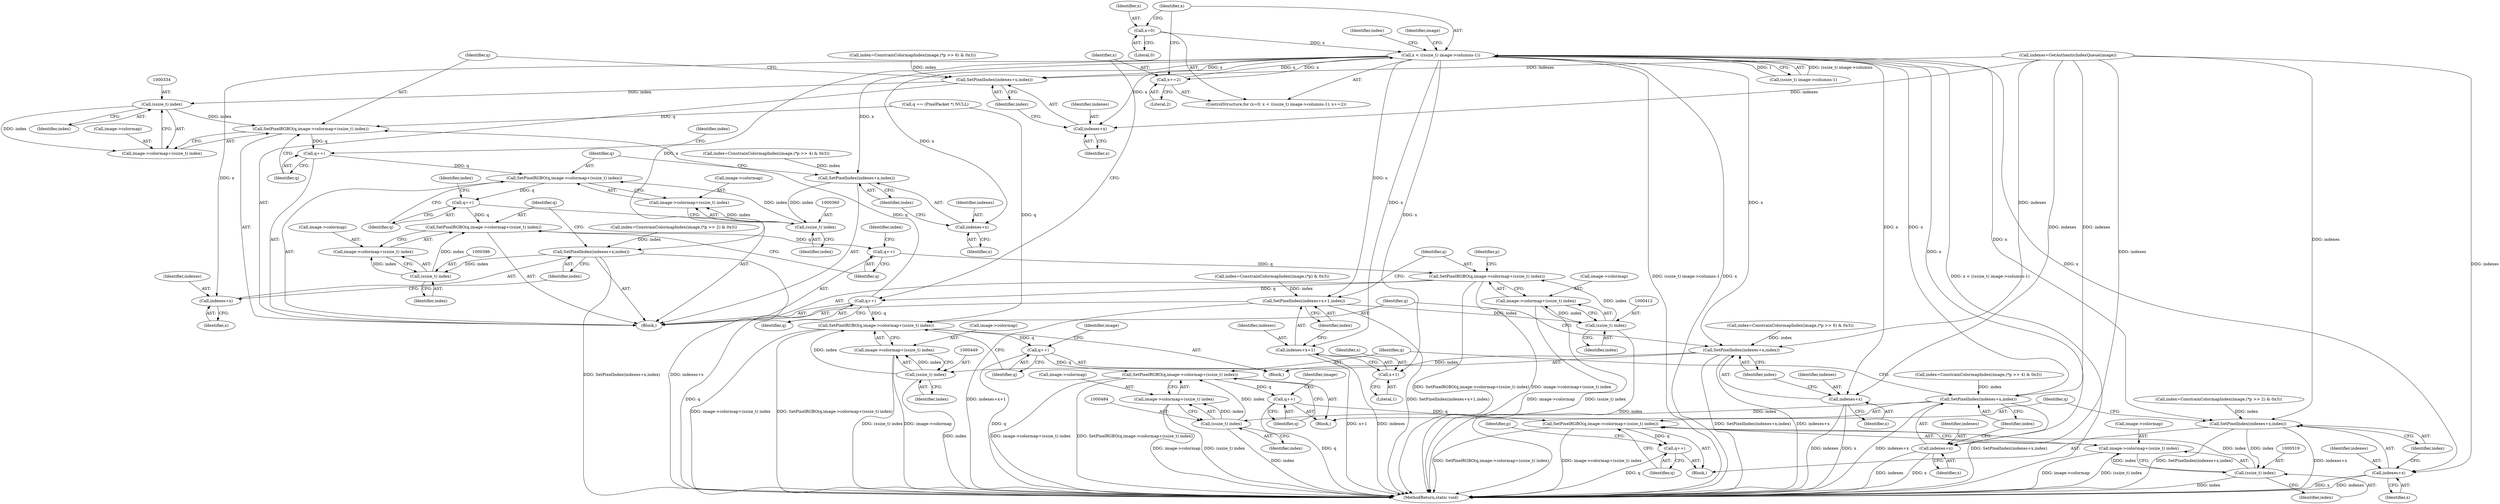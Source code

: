 digraph "1_ImageMagick_b6ae2f9e0ab13343c0281732d479757a8e8979c7@del" {
"1000296" [label="(Call,x=0)"];
"1000299" [label="(Call,x < ((ssize_t) image->columns-1))"];
"1000308" [label="(Call,x+=2)"];
"1000322" [label="(Call,SetPixelIndex(indexes+x,index))"];
"1000333" [label="(Call,(ssize_t) index)"];
"1000327" [label="(Call,SetPixelRGBO(q,image->colormap+(ssize_t) index))"];
"1000336" [label="(Call,q++)"];
"1000353" [label="(Call,SetPixelRGBO(q,image->colormap+(ssize_t) index))"];
"1000362" [label="(Call,q++)"];
"1000379" [label="(Call,SetPixelRGBO(q,image->colormap+(ssize_t) index))"];
"1000388" [label="(Call,q++)"];
"1000405" [label="(Call,SetPixelRGBO(q,image->colormap+(ssize_t) index))"];
"1000416" [label="(Call,q++)"];
"1000442" [label="(Call,SetPixelRGBO(q,image->colormap+(ssize_t) index))"];
"1000451" [label="(Call,q++)"];
"1000477" [label="(Call,SetPixelRGBO(q,image->colormap+(ssize_t) index))"];
"1000486" [label="(Call,q++)"];
"1000512" [label="(Call,SetPixelRGBO(q,image->colormap+(ssize_t) index))"];
"1000521" [label="(Call,q++)"];
"1000329" [label="(Call,image->colormap+(ssize_t) index)"];
"1000323" [label="(Call,indexes+x)"];
"1000348" [label="(Call,SetPixelIndex(indexes+x,index))"];
"1000359" [label="(Call,(ssize_t) index)"];
"1000355" [label="(Call,image->colormap+(ssize_t) index)"];
"1000349" [label="(Call,indexes+x)"];
"1000374" [label="(Call,SetPixelIndex(indexes+x,index))"];
"1000385" [label="(Call,(ssize_t) index)"];
"1000381" [label="(Call,image->colormap+(ssize_t) index)"];
"1000375" [label="(Call,indexes+x)"];
"1000398" [label="(Call,SetPixelIndex(indexes+x+1,index))"];
"1000411" [label="(Call,(ssize_t) index)"];
"1000407" [label="(Call,image->colormap+(ssize_t) index)"];
"1000399" [label="(Call,indexes+x+1)"];
"1000401" [label="(Call,x+1)"];
"1000437" [label="(Call,SetPixelIndex(indexes+x,index))"];
"1000448" [label="(Call,(ssize_t) index)"];
"1000444" [label="(Call,image->colormap+(ssize_t) index)"];
"1000438" [label="(Call,indexes+x)"];
"1000472" [label="(Call,SetPixelIndex(indexes+x,index))"];
"1000483" [label="(Call,(ssize_t) index)"];
"1000479" [label="(Call,image->colormap+(ssize_t) index)"];
"1000473" [label="(Call,indexes+x)"];
"1000507" [label="(Call,SetPixelIndex(indexes+x,index))"];
"1000518" [label="(Call,(ssize_t) index)"];
"1000514" [label="(Call,image->colormap+(ssize_t) index)"];
"1000508" [label="(Call,indexes+x)"];
"1000296" [label="(Call,x=0)"];
"1000377" [label="(Identifier,x)"];
"1000520" [label="(Identifier,index)"];
"1000336" [label="(Call,q++)"];
"1000365" [label="(Identifier,index)"];
"1000485" [label="(Identifier,index)"];
"1000511" [label="(Identifier,index)"];
"1000313" [label="(Identifier,index)"];
"1000298" [label="(Literal,0)"];
"1000443" [label="(Identifier,q)"];
"1000359" [label="(Call,(ssize_t) index)"];
"1000514" [label="(Call,image->colormap+(ssize_t) index)"];
"1000437" [label="(Call,SetPixelIndex(indexes+x,index))"];
"1000483" [label="(Call,(ssize_t) index)"];
"1000474" [label="(Identifier,indexes)"];
"1000380" [label="(Identifier,q)"];
"1000426" [label="(Block,)"];
"1000364" [label="(Call,index=ConstrainColormapIndex(image,(*p >> 2) & 0x3))"];
"1000348" [label="(Call,SetPixelIndex(indexes+x,index))"];
"1000524" [label="(Identifier,p)"];
"1000450" [label="(Identifier,index)"];
"1000422" [label="(Identifier,image)"];
"1000478" [label="(Identifier,q)"];
"1000391" [label="(Identifier,index)"];
"1000291" [label="(Call,indexes=GetAuthenticIndexQueue(image))"];
"1000351" [label="(Identifier,x)"];
"1000355" [label="(Call,image->colormap+(ssize_t) index)"];
"1000363" [label="(Identifier,q)"];
"1000356" [label="(Call,image->colormap)"];
"1000405" [label="(Call,SetPixelRGBO(q,image->colormap+(ssize_t) index))"];
"1000387" [label="(Identifier,index)"];
"1000401" [label="(Call,x+1)"];
"1000382" [label="(Call,image->colormap)"];
"1000475" [label="(Identifier,x)"];
"1000337" [label="(Identifier,q)"];
"1000349" [label="(Call,indexes+x)"];
"1000461" [label="(Block,)"];
"1000448" [label="(Call,(ssize_t) index)"];
"1000442" [label="(Call,SetPixelRGBO(q,image->colormap+(ssize_t) index))"];
"1000403" [label="(Literal,1)"];
"1000476" [label="(Identifier,index)"];
"1000402" [label="(Identifier,x)"];
"1000492" [label="(Identifier,image)"];
"1000309" [label="(Identifier,x)"];
"1000297" [label="(Identifier,x)"];
"1000480" [label="(Call,image->colormap)"];
"1000339" [label="(Identifier,index)"];
"1000451" [label="(Call,q++)"];
"1000439" [label="(Identifier,indexes)"];
"1000329" [label="(Call,image->colormap+(ssize_t) index)"];
"1000335" [label="(Identifier,index)"];
"1000518" [label="(Call,(ssize_t) index)"];
"1000440" [label="(Identifier,x)"];
"1000374" [label="(Call,SetPixelIndex(indexes+x,index))"];
"1000308" [label="(Call,x+=2)"];
"1000408" [label="(Call,image->colormap)"];
"1000522" [label="(Identifier,q)"];
"1000310" [label="(Literal,2)"];
"1000398" [label="(Call,SetPixelIndex(indexes+x+1,index))"];
"1000427" [label="(Call,index=ConstrainColormapIndex(image,(*p >> 6) & 0x3))"];
"1000381" [label="(Call,image->colormap+(ssize_t) index)"];
"1000295" [label="(ControlStructure,for (x=0; x < ((ssize_t) image->columns-1); x+=2))"];
"1000361" [label="(Identifier,index)"];
"1000285" [label="(Call,q == (PixelPacket *) NULL)"];
"1000322" [label="(Call,SetPixelIndex(indexes+x,index))"];
"1000362" [label="(Call,q++)"];
"1000411" [label="(Call,(ssize_t) index)"];
"1000513" [label="(Identifier,q)"];
"1000477" [label="(Call,SetPixelRGBO(q,image->colormap+(ssize_t) index))"];
"1000324" [label="(Identifier,indexes)"];
"1000441" [label="(Identifier,index)"];
"1000417" [label="(Identifier,q)"];
"1000327" [label="(Call,SetPixelRGBO(q,image->colormap+(ssize_t) index))"];
"1000390" [label="(Call,index=ConstrainColormapIndex(image,(*p) & 0x3))"];
"1000452" [label="(Identifier,q)"];
"1000497" [label="(Call,index=ConstrainColormapIndex(image,(*p >> 2) & 0x3))"];
"1000376" [label="(Identifier,indexes)"];
"1000496" [label="(Block,)"];
"1000325" [label="(Identifier,x)"];
"1000472" [label="(Call,SetPixelIndex(indexes+x,index))"];
"1000415" [label="(Identifier,p)"];
"1000521" [label="(Call,q++)"];
"1000379" [label="(Call,SetPixelRGBO(q,image->colormap+(ssize_t) index))"];
"1000300" [label="(Identifier,x)"];
"1000510" [label="(Identifier,x)"];
"1000353" [label="(Call,SetPixelRGBO(q,image->colormap+(ssize_t) index))"];
"1000473" [label="(Call,indexes+x)"];
"1000299" [label="(Call,x < ((ssize_t) image->columns-1))"];
"1000444" [label="(Call,image->colormap+(ssize_t) index)"];
"1000375" [label="(Call,indexes+x)"];
"1000399" [label="(Call,indexes+x+1)"];
"1000509" [label="(Identifier,indexes)"];
"1000400" [label="(Identifier,indexes)"];
"1000515" [label="(Call,image->colormap)"];
"1000312" [label="(Call,index=ConstrainColormapIndex(image,(*p >> 6) & 0x3))"];
"1000350" [label="(Identifier,indexes)"];
"1000354" [label="(Identifier,q)"];
"1000330" [label="(Call,image->colormap)"];
"1000512" [label="(Call,SetPixelRGBO(q,image->colormap+(ssize_t) index))"];
"1000445" [label="(Call,image->colormap)"];
"1000388" [label="(Call,q++)"];
"1000413" [label="(Identifier,index)"];
"1000507" [label="(Call,SetPixelIndex(indexes+x,index))"];
"1000338" [label="(Call,index=ConstrainColormapIndex(image,(*p >> 4) & 0x3))"];
"1000378" [label="(Identifier,index)"];
"1000389" [label="(Identifier,q)"];
"1000803" [label="(MethodReturn,static void)"];
"1000508" [label="(Call,indexes+x)"];
"1000328" [label="(Identifier,q)"];
"1000333" [label="(Call,(ssize_t) index)"];
"1000326" [label="(Identifier,index)"];
"1000323" [label="(Call,indexes+x)"];
"1000438" [label="(Call,indexes+x)"];
"1000407" [label="(Call,image->colormap+(ssize_t) index)"];
"1000479" [label="(Call,image->colormap+(ssize_t) index)"];
"1000352" [label="(Identifier,index)"];
"1000406" [label="(Identifier,q)"];
"1000487" [label="(Identifier,q)"];
"1000311" [label="(Block,)"];
"1000457" [label="(Identifier,image)"];
"1000416" [label="(Call,q++)"];
"1000385" [label="(Call,(ssize_t) index)"];
"1000301" [label="(Call,(ssize_t) image->columns-1)"];
"1000404" [label="(Identifier,index)"];
"1000462" [label="(Call,index=ConstrainColormapIndex(image,(*p >> 4) & 0x3))"];
"1000486" [label="(Call,q++)"];
"1000296" -> "1000295"  [label="AST: "];
"1000296" -> "1000298"  [label="CFG: "];
"1000297" -> "1000296"  [label="AST: "];
"1000298" -> "1000296"  [label="AST: "];
"1000300" -> "1000296"  [label="CFG: "];
"1000296" -> "1000299"  [label="DDG: x"];
"1000299" -> "1000295"  [label="AST: "];
"1000299" -> "1000301"  [label="CFG: "];
"1000300" -> "1000299"  [label="AST: "];
"1000301" -> "1000299"  [label="AST: "];
"1000313" -> "1000299"  [label="CFG: "];
"1000422" -> "1000299"  [label="CFG: "];
"1000299" -> "1000803"  [label="DDG: x < ((ssize_t) image->columns-1)"];
"1000299" -> "1000803"  [label="DDG: (ssize_t) image->columns-1"];
"1000299" -> "1000803"  [label="DDG: x"];
"1000308" -> "1000299"  [label="DDG: x"];
"1000301" -> "1000299"  [label="DDG: (ssize_t) image->columns"];
"1000301" -> "1000299"  [label="DDG: 1"];
"1000299" -> "1000308"  [label="DDG: x"];
"1000299" -> "1000322"  [label="DDG: x"];
"1000299" -> "1000323"  [label="DDG: x"];
"1000299" -> "1000348"  [label="DDG: x"];
"1000299" -> "1000349"  [label="DDG: x"];
"1000299" -> "1000374"  [label="DDG: x"];
"1000299" -> "1000375"  [label="DDG: x"];
"1000299" -> "1000398"  [label="DDG: x"];
"1000299" -> "1000399"  [label="DDG: x"];
"1000299" -> "1000401"  [label="DDG: x"];
"1000299" -> "1000437"  [label="DDG: x"];
"1000299" -> "1000438"  [label="DDG: x"];
"1000299" -> "1000472"  [label="DDG: x"];
"1000299" -> "1000473"  [label="DDG: x"];
"1000299" -> "1000507"  [label="DDG: x"];
"1000299" -> "1000508"  [label="DDG: x"];
"1000308" -> "1000295"  [label="AST: "];
"1000308" -> "1000310"  [label="CFG: "];
"1000309" -> "1000308"  [label="AST: "];
"1000310" -> "1000308"  [label="AST: "];
"1000300" -> "1000308"  [label="CFG: "];
"1000322" -> "1000311"  [label="AST: "];
"1000322" -> "1000326"  [label="CFG: "];
"1000323" -> "1000322"  [label="AST: "];
"1000326" -> "1000322"  [label="AST: "];
"1000328" -> "1000322"  [label="CFG: "];
"1000291" -> "1000322"  [label="DDG: indexes"];
"1000312" -> "1000322"  [label="DDG: index"];
"1000322" -> "1000333"  [label="DDG: index"];
"1000333" -> "1000329"  [label="AST: "];
"1000333" -> "1000335"  [label="CFG: "];
"1000334" -> "1000333"  [label="AST: "];
"1000335" -> "1000333"  [label="AST: "];
"1000329" -> "1000333"  [label="CFG: "];
"1000333" -> "1000327"  [label="DDG: index"];
"1000333" -> "1000329"  [label="DDG: index"];
"1000327" -> "1000311"  [label="AST: "];
"1000327" -> "1000329"  [label="CFG: "];
"1000328" -> "1000327"  [label="AST: "];
"1000329" -> "1000327"  [label="AST: "];
"1000337" -> "1000327"  [label="CFG: "];
"1000285" -> "1000327"  [label="DDG: q"];
"1000416" -> "1000327"  [label="DDG: q"];
"1000327" -> "1000336"  [label="DDG: q"];
"1000336" -> "1000311"  [label="AST: "];
"1000336" -> "1000337"  [label="CFG: "];
"1000337" -> "1000336"  [label="AST: "];
"1000339" -> "1000336"  [label="CFG: "];
"1000336" -> "1000353"  [label="DDG: q"];
"1000353" -> "1000311"  [label="AST: "];
"1000353" -> "1000355"  [label="CFG: "];
"1000354" -> "1000353"  [label="AST: "];
"1000355" -> "1000353"  [label="AST: "];
"1000363" -> "1000353"  [label="CFG: "];
"1000359" -> "1000353"  [label="DDG: index"];
"1000353" -> "1000362"  [label="DDG: q"];
"1000362" -> "1000311"  [label="AST: "];
"1000362" -> "1000363"  [label="CFG: "];
"1000363" -> "1000362"  [label="AST: "];
"1000365" -> "1000362"  [label="CFG: "];
"1000362" -> "1000379"  [label="DDG: q"];
"1000379" -> "1000311"  [label="AST: "];
"1000379" -> "1000381"  [label="CFG: "];
"1000380" -> "1000379"  [label="AST: "];
"1000381" -> "1000379"  [label="AST: "];
"1000389" -> "1000379"  [label="CFG: "];
"1000385" -> "1000379"  [label="DDG: index"];
"1000379" -> "1000388"  [label="DDG: q"];
"1000388" -> "1000311"  [label="AST: "];
"1000388" -> "1000389"  [label="CFG: "];
"1000389" -> "1000388"  [label="AST: "];
"1000391" -> "1000388"  [label="CFG: "];
"1000388" -> "1000405"  [label="DDG: q"];
"1000405" -> "1000311"  [label="AST: "];
"1000405" -> "1000407"  [label="CFG: "];
"1000406" -> "1000405"  [label="AST: "];
"1000407" -> "1000405"  [label="AST: "];
"1000415" -> "1000405"  [label="CFG: "];
"1000405" -> "1000803"  [label="DDG: SetPixelRGBO(q,image->colormap+(ssize_t) index)"];
"1000405" -> "1000803"  [label="DDG: image->colormap+(ssize_t) index"];
"1000411" -> "1000405"  [label="DDG: index"];
"1000405" -> "1000416"  [label="DDG: q"];
"1000416" -> "1000311"  [label="AST: "];
"1000416" -> "1000417"  [label="CFG: "];
"1000417" -> "1000416"  [label="AST: "];
"1000309" -> "1000416"  [label="CFG: "];
"1000416" -> "1000803"  [label="DDG: q"];
"1000416" -> "1000442"  [label="DDG: q"];
"1000442" -> "1000426"  [label="AST: "];
"1000442" -> "1000444"  [label="CFG: "];
"1000443" -> "1000442"  [label="AST: "];
"1000444" -> "1000442"  [label="AST: "];
"1000452" -> "1000442"  [label="CFG: "];
"1000442" -> "1000803"  [label="DDG: SetPixelRGBO(q,image->colormap+(ssize_t) index)"];
"1000442" -> "1000803"  [label="DDG: image->colormap+(ssize_t) index"];
"1000285" -> "1000442"  [label="DDG: q"];
"1000448" -> "1000442"  [label="DDG: index"];
"1000442" -> "1000451"  [label="DDG: q"];
"1000451" -> "1000426"  [label="AST: "];
"1000451" -> "1000452"  [label="CFG: "];
"1000452" -> "1000451"  [label="AST: "];
"1000457" -> "1000451"  [label="CFG: "];
"1000451" -> "1000803"  [label="DDG: q"];
"1000451" -> "1000477"  [label="DDG: q"];
"1000477" -> "1000461"  [label="AST: "];
"1000477" -> "1000479"  [label="CFG: "];
"1000478" -> "1000477"  [label="AST: "];
"1000479" -> "1000477"  [label="AST: "];
"1000487" -> "1000477"  [label="CFG: "];
"1000477" -> "1000803"  [label="DDG: image->colormap+(ssize_t) index"];
"1000477" -> "1000803"  [label="DDG: SetPixelRGBO(q,image->colormap+(ssize_t) index)"];
"1000483" -> "1000477"  [label="DDG: index"];
"1000477" -> "1000486"  [label="DDG: q"];
"1000486" -> "1000461"  [label="AST: "];
"1000486" -> "1000487"  [label="CFG: "];
"1000487" -> "1000486"  [label="AST: "];
"1000492" -> "1000486"  [label="CFG: "];
"1000486" -> "1000803"  [label="DDG: q"];
"1000486" -> "1000512"  [label="DDG: q"];
"1000512" -> "1000496"  [label="AST: "];
"1000512" -> "1000514"  [label="CFG: "];
"1000513" -> "1000512"  [label="AST: "];
"1000514" -> "1000512"  [label="AST: "];
"1000522" -> "1000512"  [label="CFG: "];
"1000512" -> "1000803"  [label="DDG: image->colormap+(ssize_t) index"];
"1000512" -> "1000803"  [label="DDG: SetPixelRGBO(q,image->colormap+(ssize_t) index)"];
"1000518" -> "1000512"  [label="DDG: index"];
"1000512" -> "1000521"  [label="DDG: q"];
"1000521" -> "1000496"  [label="AST: "];
"1000521" -> "1000522"  [label="CFG: "];
"1000522" -> "1000521"  [label="AST: "];
"1000524" -> "1000521"  [label="CFG: "];
"1000521" -> "1000803"  [label="DDG: q"];
"1000330" -> "1000329"  [label="AST: "];
"1000323" -> "1000325"  [label="CFG: "];
"1000324" -> "1000323"  [label="AST: "];
"1000325" -> "1000323"  [label="AST: "];
"1000326" -> "1000323"  [label="CFG: "];
"1000291" -> "1000323"  [label="DDG: indexes"];
"1000348" -> "1000311"  [label="AST: "];
"1000348" -> "1000352"  [label="CFG: "];
"1000349" -> "1000348"  [label="AST: "];
"1000352" -> "1000348"  [label="AST: "];
"1000354" -> "1000348"  [label="CFG: "];
"1000338" -> "1000348"  [label="DDG: index"];
"1000348" -> "1000359"  [label="DDG: index"];
"1000359" -> "1000355"  [label="AST: "];
"1000359" -> "1000361"  [label="CFG: "];
"1000360" -> "1000359"  [label="AST: "];
"1000361" -> "1000359"  [label="AST: "];
"1000355" -> "1000359"  [label="CFG: "];
"1000359" -> "1000355"  [label="DDG: index"];
"1000356" -> "1000355"  [label="AST: "];
"1000349" -> "1000351"  [label="CFG: "];
"1000350" -> "1000349"  [label="AST: "];
"1000351" -> "1000349"  [label="AST: "];
"1000352" -> "1000349"  [label="CFG: "];
"1000374" -> "1000311"  [label="AST: "];
"1000374" -> "1000378"  [label="CFG: "];
"1000375" -> "1000374"  [label="AST: "];
"1000378" -> "1000374"  [label="AST: "];
"1000380" -> "1000374"  [label="CFG: "];
"1000374" -> "1000803"  [label="DDG: indexes+x"];
"1000374" -> "1000803"  [label="DDG: SetPixelIndex(indexes+x,index)"];
"1000364" -> "1000374"  [label="DDG: index"];
"1000374" -> "1000385"  [label="DDG: index"];
"1000385" -> "1000381"  [label="AST: "];
"1000385" -> "1000387"  [label="CFG: "];
"1000386" -> "1000385"  [label="AST: "];
"1000387" -> "1000385"  [label="AST: "];
"1000381" -> "1000385"  [label="CFG: "];
"1000385" -> "1000381"  [label="DDG: index"];
"1000382" -> "1000381"  [label="AST: "];
"1000375" -> "1000377"  [label="CFG: "];
"1000376" -> "1000375"  [label="AST: "];
"1000377" -> "1000375"  [label="AST: "];
"1000378" -> "1000375"  [label="CFG: "];
"1000398" -> "1000311"  [label="AST: "];
"1000398" -> "1000404"  [label="CFG: "];
"1000399" -> "1000398"  [label="AST: "];
"1000404" -> "1000398"  [label="AST: "];
"1000406" -> "1000398"  [label="CFG: "];
"1000398" -> "1000803"  [label="DDG: SetPixelIndex(indexes+x+1,index)"];
"1000398" -> "1000803"  [label="DDG: indexes+x+1"];
"1000390" -> "1000398"  [label="DDG: index"];
"1000398" -> "1000411"  [label="DDG: index"];
"1000411" -> "1000407"  [label="AST: "];
"1000411" -> "1000413"  [label="CFG: "];
"1000412" -> "1000411"  [label="AST: "];
"1000413" -> "1000411"  [label="AST: "];
"1000407" -> "1000411"  [label="CFG: "];
"1000411" -> "1000803"  [label="DDG: index"];
"1000411" -> "1000407"  [label="DDG: index"];
"1000408" -> "1000407"  [label="AST: "];
"1000407" -> "1000803"  [label="DDG: (ssize_t) index"];
"1000407" -> "1000803"  [label="DDG: image->colormap"];
"1000399" -> "1000401"  [label="CFG: "];
"1000400" -> "1000399"  [label="AST: "];
"1000401" -> "1000399"  [label="AST: "];
"1000404" -> "1000399"  [label="CFG: "];
"1000399" -> "1000803"  [label="DDG: x+1"];
"1000399" -> "1000803"  [label="DDG: indexes"];
"1000401" -> "1000403"  [label="CFG: "];
"1000402" -> "1000401"  [label="AST: "];
"1000403" -> "1000401"  [label="AST: "];
"1000437" -> "1000426"  [label="AST: "];
"1000437" -> "1000441"  [label="CFG: "];
"1000438" -> "1000437"  [label="AST: "];
"1000441" -> "1000437"  [label="AST: "];
"1000443" -> "1000437"  [label="CFG: "];
"1000437" -> "1000803"  [label="DDG: SetPixelIndex(indexes+x,index)"];
"1000437" -> "1000803"  [label="DDG: indexes+x"];
"1000291" -> "1000437"  [label="DDG: indexes"];
"1000427" -> "1000437"  [label="DDG: index"];
"1000437" -> "1000448"  [label="DDG: index"];
"1000448" -> "1000444"  [label="AST: "];
"1000448" -> "1000450"  [label="CFG: "];
"1000449" -> "1000448"  [label="AST: "];
"1000450" -> "1000448"  [label="AST: "];
"1000444" -> "1000448"  [label="CFG: "];
"1000448" -> "1000803"  [label="DDG: index"];
"1000448" -> "1000444"  [label="DDG: index"];
"1000445" -> "1000444"  [label="AST: "];
"1000444" -> "1000803"  [label="DDG: image->colormap"];
"1000444" -> "1000803"  [label="DDG: (ssize_t) index"];
"1000438" -> "1000440"  [label="CFG: "];
"1000439" -> "1000438"  [label="AST: "];
"1000440" -> "1000438"  [label="AST: "];
"1000441" -> "1000438"  [label="CFG: "];
"1000438" -> "1000803"  [label="DDG: x"];
"1000438" -> "1000803"  [label="DDG: indexes"];
"1000291" -> "1000438"  [label="DDG: indexes"];
"1000472" -> "1000461"  [label="AST: "];
"1000472" -> "1000476"  [label="CFG: "];
"1000473" -> "1000472"  [label="AST: "];
"1000476" -> "1000472"  [label="AST: "];
"1000478" -> "1000472"  [label="CFG: "];
"1000472" -> "1000803"  [label="DDG: SetPixelIndex(indexes+x,index)"];
"1000472" -> "1000803"  [label="DDG: indexes+x"];
"1000291" -> "1000472"  [label="DDG: indexes"];
"1000462" -> "1000472"  [label="DDG: index"];
"1000472" -> "1000483"  [label="DDG: index"];
"1000483" -> "1000479"  [label="AST: "];
"1000483" -> "1000485"  [label="CFG: "];
"1000484" -> "1000483"  [label="AST: "];
"1000485" -> "1000483"  [label="AST: "];
"1000479" -> "1000483"  [label="CFG: "];
"1000483" -> "1000803"  [label="DDG: index"];
"1000483" -> "1000479"  [label="DDG: index"];
"1000480" -> "1000479"  [label="AST: "];
"1000479" -> "1000803"  [label="DDG: (ssize_t) index"];
"1000479" -> "1000803"  [label="DDG: image->colormap"];
"1000473" -> "1000475"  [label="CFG: "];
"1000474" -> "1000473"  [label="AST: "];
"1000475" -> "1000473"  [label="AST: "];
"1000476" -> "1000473"  [label="CFG: "];
"1000473" -> "1000803"  [label="DDG: indexes"];
"1000473" -> "1000803"  [label="DDG: x"];
"1000291" -> "1000473"  [label="DDG: indexes"];
"1000507" -> "1000496"  [label="AST: "];
"1000507" -> "1000511"  [label="CFG: "];
"1000508" -> "1000507"  [label="AST: "];
"1000511" -> "1000507"  [label="AST: "];
"1000513" -> "1000507"  [label="CFG: "];
"1000507" -> "1000803"  [label="DDG: SetPixelIndex(indexes+x,index)"];
"1000507" -> "1000803"  [label="DDG: indexes+x"];
"1000291" -> "1000507"  [label="DDG: indexes"];
"1000497" -> "1000507"  [label="DDG: index"];
"1000507" -> "1000518"  [label="DDG: index"];
"1000518" -> "1000514"  [label="AST: "];
"1000518" -> "1000520"  [label="CFG: "];
"1000519" -> "1000518"  [label="AST: "];
"1000520" -> "1000518"  [label="AST: "];
"1000514" -> "1000518"  [label="CFG: "];
"1000518" -> "1000803"  [label="DDG: index"];
"1000518" -> "1000514"  [label="DDG: index"];
"1000515" -> "1000514"  [label="AST: "];
"1000514" -> "1000803"  [label="DDG: (ssize_t) index"];
"1000514" -> "1000803"  [label="DDG: image->colormap"];
"1000508" -> "1000510"  [label="CFG: "];
"1000509" -> "1000508"  [label="AST: "];
"1000510" -> "1000508"  [label="AST: "];
"1000511" -> "1000508"  [label="CFG: "];
"1000508" -> "1000803"  [label="DDG: indexes"];
"1000508" -> "1000803"  [label="DDG: x"];
"1000291" -> "1000508"  [label="DDG: indexes"];
}
